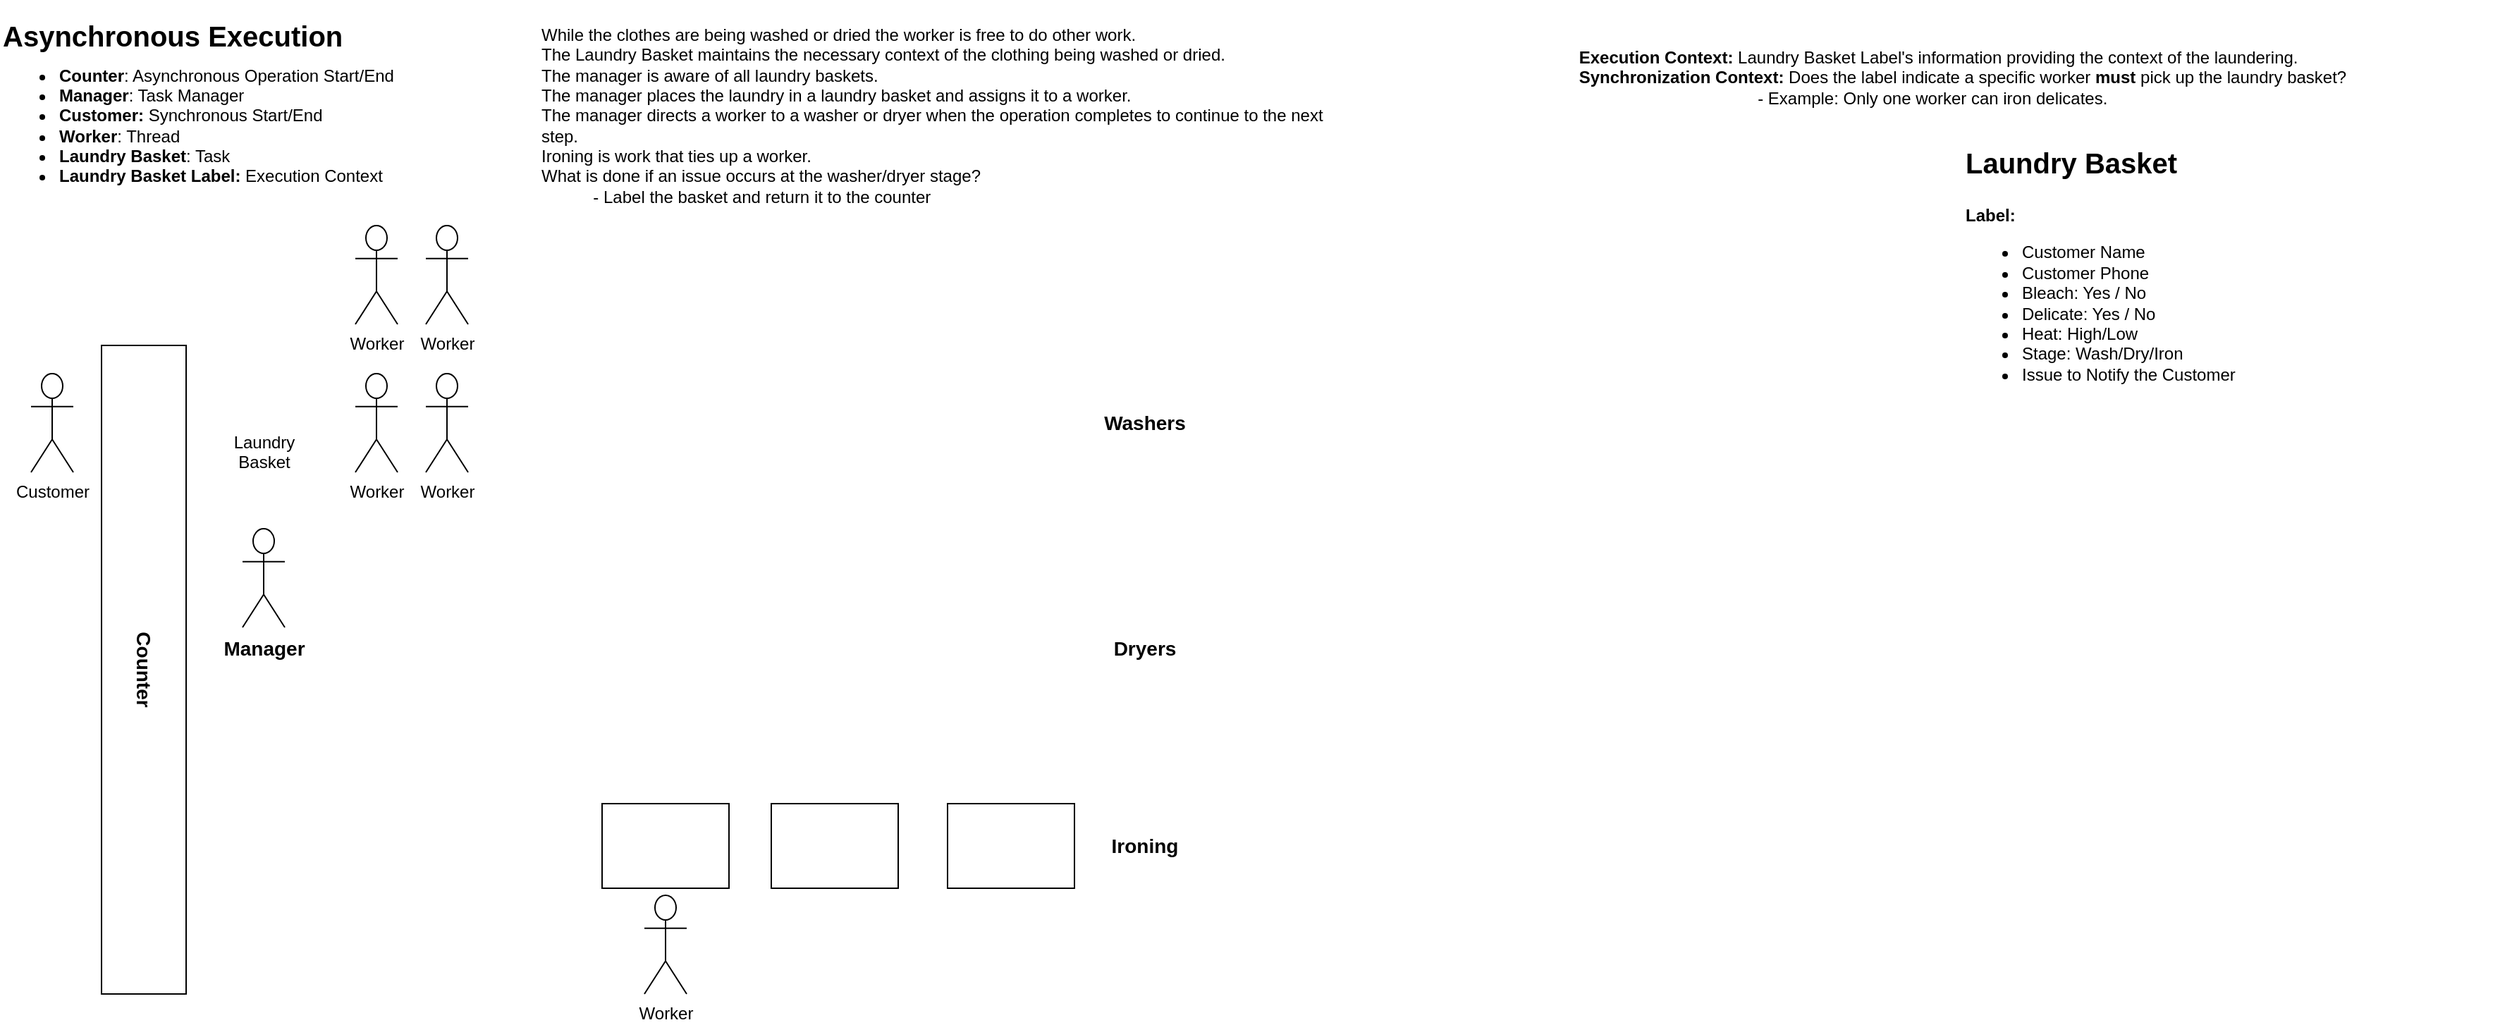 <mxfile version="21.0.8" type="github">
  <diagram name="Page-1" id="4bd5d27a-524c-7e24-5d5f-89a86ee4fca1">
    <mxGraphModel dx="1728" dy="930" grid="1" gridSize="10" guides="1" tooltips="1" connect="1" arrows="1" fold="1" page="1" pageScale="1" pageWidth="1100" pageHeight="850" background="none" math="0" shadow="0">
      <root>
        <mxCell id="0" />
        <mxCell id="1" parent="0" />
        <mxCell id="g7jsXfoqghb-dVBww1vz-15" value="" style="rounded=0;whiteSpace=wrap;html=1;" vertex="1" parent="1">
          <mxGeometry x="465" y="590" width="90" height="60" as="geometry" />
        </mxCell>
        <mxCell id="g7jsXfoqghb-dVBww1vz-1" value="" style="shape=image;html=1;verticalAlign=top;verticalLabelPosition=bottom;labelBackgroundColor=#ffffff;imageAspect=0;aspect=fixed;image=https://cdn4.iconfinder.com/data/icons/laundry-time/100/Washing_machine-128.png" vertex="1" parent="1">
          <mxGeometry x="460" y="270" width="100" height="100" as="geometry" />
        </mxCell>
        <mxCell id="g7jsXfoqghb-dVBww1vz-2" value="" style="shape=image;html=1;verticalAlign=top;verticalLabelPosition=bottom;labelBackgroundColor=#ffffff;imageAspect=0;aspect=fixed;image=https://cdn4.iconfinder.com/data/icons/laundry-time/100/Washing_machine-128.png" vertex="1" parent="1">
          <mxGeometry x="580" y="270" width="100" height="100" as="geometry" />
        </mxCell>
        <mxCell id="g7jsXfoqghb-dVBww1vz-3" value="" style="shape=image;html=1;verticalAlign=top;verticalLabelPosition=bottom;labelBackgroundColor=#ffffff;imageAspect=0;aspect=fixed;image=https://cdn4.iconfinder.com/data/icons/laundry-time/100/Washing_machine-128.png" vertex="1" parent="1">
          <mxGeometry x="700" y="270" width="100" height="100" as="geometry" />
        </mxCell>
        <mxCell id="g7jsXfoqghb-dVBww1vz-4" value="" style="shape=image;html=1;verticalAlign=top;verticalLabelPosition=bottom;labelBackgroundColor=#ffffff;imageAspect=0;aspect=fixed;image=https://cdn4.iconfinder.com/data/icons/laundry-time/100/Washing_machine-128.png" vertex="1" parent="1">
          <mxGeometry x="460" y="430" width="100" height="100" as="geometry" />
        </mxCell>
        <mxCell id="g7jsXfoqghb-dVBww1vz-5" value="" style="shape=image;html=1;verticalAlign=top;verticalLabelPosition=bottom;labelBackgroundColor=#ffffff;imageAspect=0;aspect=fixed;image=https://cdn4.iconfinder.com/data/icons/laundry-time/100/Washing_machine-128.png" vertex="1" parent="1">
          <mxGeometry x="580" y="430" width="100" height="100" as="geometry" />
        </mxCell>
        <mxCell id="g7jsXfoqghb-dVBww1vz-6" value="" style="shape=image;html=1;verticalAlign=top;verticalLabelPosition=bottom;labelBackgroundColor=#ffffff;imageAspect=0;aspect=fixed;image=https://cdn4.iconfinder.com/data/icons/laundry-time/100/Washing_machine-128.png" vertex="1" parent="1">
          <mxGeometry x="700" y="430" width="100" height="100" as="geometry" />
        </mxCell>
        <mxCell id="g7jsXfoqghb-dVBww1vz-7" value="" style="shape=image;html=1;verticalAlign=top;verticalLabelPosition=bottom;labelBackgroundColor=#ffffff;imageAspect=0;aspect=fixed;image=https://cdn4.iconfinder.com/data/icons/laundry-time/100/clothes_basket-128.png" vertex="1" parent="1">
          <mxGeometry x="445" y="675" width="50" height="50" as="geometry" />
        </mxCell>
        <mxCell id="g7jsXfoqghb-dVBww1vz-8" value="Worker" style="shape=umlActor;verticalLabelPosition=bottom;verticalAlign=top;html=1;outlineConnect=0;" vertex="1" parent="1">
          <mxGeometry x="495" y="655" width="30" height="70" as="geometry" />
        </mxCell>
        <mxCell id="g7jsXfoqghb-dVBww1vz-9" value="" style="shape=image;html=1;verticalAlign=top;verticalLabelPosition=bottom;labelBackgroundColor=#ffffff;imageAspect=0;aspect=fixed;image=https://cdn2.iconfinder.com/data/icons/home-sweet-home-4/320/iron_smoother-128.png" vertex="1" parent="1">
          <mxGeometry x="480" y="590" width="60" height="60" as="geometry" />
        </mxCell>
        <mxCell id="g7jsXfoqghb-dVBww1vz-12" value="&lt;font style=&quot;font-size: 14px;&quot;&gt;Washers&lt;/font&gt;" style="text;strokeColor=none;align=center;fillColor=none;html=1;verticalAlign=middle;whiteSpace=wrap;rounded=0;fontSize=12;fontStyle=1" vertex="1" parent="1">
          <mxGeometry x="820" y="305" width="60" height="30" as="geometry" />
        </mxCell>
        <mxCell id="g7jsXfoqghb-dVBww1vz-13" value="&lt;font style=&quot;font-size: 14px;&quot;&gt;Dryers&lt;/font&gt;" style="text;strokeColor=none;align=center;fillColor=none;html=1;verticalAlign=middle;whiteSpace=wrap;rounded=0;fontSize=12;fontStyle=1" vertex="1" parent="1">
          <mxGeometry x="820" y="465" width="60" height="30" as="geometry" />
        </mxCell>
        <mxCell id="g7jsXfoqghb-dVBww1vz-14" value="&lt;font style=&quot;font-size: 14px;&quot;&gt;Ironing&lt;/font&gt;" style="text;strokeColor=none;align=center;fillColor=none;html=1;verticalAlign=middle;whiteSpace=wrap;rounded=0;fontSize=12;fontStyle=1" vertex="1" parent="1">
          <mxGeometry x="820" y="605" width="60" height="30" as="geometry" />
        </mxCell>
        <mxCell id="g7jsXfoqghb-dVBww1vz-16" value="" style="rounded=0;whiteSpace=wrap;html=1;" vertex="1" parent="1">
          <mxGeometry x="585" y="590" width="90" height="60" as="geometry" />
        </mxCell>
        <mxCell id="g7jsXfoqghb-dVBww1vz-17" value="" style="shape=image;html=1;verticalAlign=top;verticalLabelPosition=bottom;labelBackgroundColor=#ffffff;imageAspect=0;aspect=fixed;image=https://cdn2.iconfinder.com/data/icons/home-sweet-home-4/320/iron_smoother-128.png" vertex="1" parent="1">
          <mxGeometry x="600" y="590" width="60" height="60" as="geometry" />
        </mxCell>
        <mxCell id="g7jsXfoqghb-dVBww1vz-18" value="" style="rounded=0;whiteSpace=wrap;html=1;" vertex="1" parent="1">
          <mxGeometry x="710" y="590" width="90" height="60" as="geometry" />
        </mxCell>
        <mxCell id="g7jsXfoqghb-dVBww1vz-19" value="" style="shape=image;html=1;verticalAlign=top;verticalLabelPosition=bottom;labelBackgroundColor=#ffffff;imageAspect=0;aspect=fixed;image=https://cdn2.iconfinder.com/data/icons/home-sweet-home-4/320/iron_smoother-128.png" vertex="1" parent="1">
          <mxGeometry x="725" y="590" width="60" height="60" as="geometry" />
        </mxCell>
        <mxCell id="g7jsXfoqghb-dVBww1vz-20" value="Counter" style="rounded=0;whiteSpace=wrap;html=1;rotation=90;fontStyle=1;fontSize=14;" vertex="1" parent="1">
          <mxGeometry x="-90" y="465" width="460" height="60" as="geometry" />
        </mxCell>
        <mxCell id="g7jsXfoqghb-dVBww1vz-23" value="Manager" style="shape=umlActor;verticalLabelPosition=bottom;verticalAlign=top;html=1;outlineConnect=0;fontStyle=1;fontSize=14;" vertex="1" parent="1">
          <mxGeometry x="210" y="395" width="30" height="70" as="geometry" />
        </mxCell>
        <mxCell id="g7jsXfoqghb-dVBww1vz-26" value="Customer" style="shape=umlActor;verticalLabelPosition=bottom;verticalAlign=top;html=1;outlineConnect=0;" vertex="1" parent="1">
          <mxGeometry x="60" y="285" width="30" height="70" as="geometry" />
        </mxCell>
        <mxCell id="g7jsXfoqghb-dVBww1vz-28" value="" style="shape=image;html=1;verticalAlign=top;verticalLabelPosition=bottom;labelBackgroundColor=#ffffff;imageAspect=0;aspect=fixed;image=https://cdn4.iconfinder.com/data/icons/sports-outline-24-px/24/shirt_sport_trickot_tshirt_clothes-128.png" vertex="1" parent="1">
          <mxGeometry x="125" y="290" width="30" height="30" as="geometry" />
        </mxCell>
        <mxCell id="g7jsXfoqghb-dVBww1vz-29" value="" style="shape=image;html=1;verticalAlign=top;verticalLabelPosition=bottom;labelBackgroundColor=#ffffff;imageAspect=0;aspect=fixed;image=https://cdn4.iconfinder.com/data/icons/laundry-time/100/clothes_basket-128.png" vertex="1" parent="1">
          <mxGeometry x="200" y="240" width="50" height="50" as="geometry" />
        </mxCell>
        <mxCell id="g7jsXfoqghb-dVBww1vz-30" value="" style="shape=image;html=1;verticalAlign=top;verticalLabelPosition=bottom;labelBackgroundColor=#ffffff;imageAspect=0;aspect=fixed;image=https://cdn4.iconfinder.com/data/icons/laundry-time/100/clothes_basket-128.png" vertex="1" parent="1">
          <mxGeometry x="200" y="220" width="50" height="50" as="geometry" />
        </mxCell>
        <mxCell id="g7jsXfoqghb-dVBww1vz-31" value="" style="shape=image;html=1;verticalAlign=top;verticalLabelPosition=bottom;labelBackgroundColor=#ffffff;imageAspect=0;aspect=fixed;image=https://cdn4.iconfinder.com/data/icons/laundry-time/100/clothes_basket-128.png" vertex="1" parent="1">
          <mxGeometry x="200" y="230" width="50" height="50" as="geometry" />
        </mxCell>
        <mxCell id="g7jsXfoqghb-dVBww1vz-33" value="Laundry&lt;br&gt;Basket" style="shape=image;html=1;verticalAlign=top;verticalLabelPosition=bottom;labelBackgroundColor=#ffffff;imageAspect=0;aspect=fixed;image=https://cdn4.iconfinder.com/data/icons/laundry-time/100/clothes_basket-128.png" vertex="1" parent="1">
          <mxGeometry x="200" y="270" width="50" height="50" as="geometry" />
        </mxCell>
        <mxCell id="g7jsXfoqghb-dVBww1vz-34" value="" style="shape=image;html=1;verticalAlign=top;verticalLabelPosition=bottom;labelBackgroundColor=#ffffff;imageAspect=0;aspect=fixed;image=https://cdn4.iconfinder.com/data/icons/laundry-time/100/clothes_basket-128.png" vertex="1" parent="1">
          <mxGeometry x="200" y="250" width="50" height="50" as="geometry" />
        </mxCell>
        <mxCell id="g7jsXfoqghb-dVBww1vz-35" value="" style="shape=image;html=1;verticalAlign=top;verticalLabelPosition=bottom;labelBackgroundColor=#ffffff;imageAspect=0;aspect=fixed;image=https://cdn4.iconfinder.com/data/icons/laundry-time/100/clothes_basket-128.png" vertex="1" parent="1">
          <mxGeometry x="200" y="260" width="50" height="50" as="geometry" />
        </mxCell>
        <mxCell id="g7jsXfoqghb-dVBww1vz-36" value="Worker" style="shape=umlActor;verticalLabelPosition=bottom;verticalAlign=top;html=1;outlineConnect=0;" vertex="1" parent="1">
          <mxGeometry x="290" y="180" width="30" height="70" as="geometry" />
        </mxCell>
        <mxCell id="g7jsXfoqghb-dVBww1vz-37" value="Worker" style="shape=umlActor;verticalLabelPosition=bottom;verticalAlign=top;html=1;outlineConnect=0;" vertex="1" parent="1">
          <mxGeometry x="340" y="180" width="30" height="70" as="geometry" />
        </mxCell>
        <mxCell id="g7jsXfoqghb-dVBww1vz-38" value="Worker" style="shape=umlActor;verticalLabelPosition=bottom;verticalAlign=top;html=1;outlineConnect=0;" vertex="1" parent="1">
          <mxGeometry x="290" y="285" width="30" height="70" as="geometry" />
        </mxCell>
        <mxCell id="g7jsXfoqghb-dVBww1vz-39" value="Worker" style="shape=umlActor;verticalLabelPosition=bottom;verticalAlign=top;html=1;outlineConnect=0;" vertex="1" parent="1">
          <mxGeometry x="340" y="285" width="30" height="70" as="geometry" />
        </mxCell>
        <mxCell id="g7jsXfoqghb-dVBww1vz-40" value="" style="shape=image;html=1;verticalAlign=top;verticalLabelPosition=bottom;labelBackgroundColor=#ffffff;imageAspect=0;aspect=fixed;image=https://cdn1.iconfinder.com/data/icons/iconoir-vol-3/24/pants-128.png" vertex="1" parent="1">
          <mxGeometry x="125" y="320" width="30" height="30" as="geometry" />
        </mxCell>
        <mxCell id="g7jsXfoqghb-dVBww1vz-41" value="" style="shape=image;html=1;verticalAlign=top;verticalLabelPosition=bottom;labelBackgroundColor=#ffffff;imageAspect=0;aspect=fixed;image=https://cdn4.iconfinder.com/data/icons/laundry-time/100/clothes_basket-128.png" vertex="1" parent="1">
          <mxGeometry x="485" y="390" width="50" height="50" as="geometry" />
        </mxCell>
        <mxCell id="g7jsXfoqghb-dVBww1vz-42" value="" style="shape=image;html=1;verticalAlign=top;verticalLabelPosition=bottom;labelBackgroundColor=#ffffff;imageAspect=0;aspect=fixed;image=https://cdn4.iconfinder.com/data/icons/laundry-time/100/clothes_basket-128.png" vertex="1" parent="1">
          <mxGeometry x="725" y="230" width="50" height="50" as="geometry" />
        </mxCell>
        <mxCell id="g7jsXfoqghb-dVBww1vz-43" value="" style="shape=image;html=1;verticalAlign=top;verticalLabelPosition=bottom;labelBackgroundColor=#ffffff;imageAspect=0;aspect=fixed;image=https://cdn4.iconfinder.com/data/icons/sports-outline-24-px/24/shirt_sport_trickot_tshirt_clothes-128.png" vertex="1" parent="1">
          <mxGeometry x="735" y="310" width="30" height="30" as="geometry" />
        </mxCell>
        <mxCell id="g7jsXfoqghb-dVBww1vz-44" value="" style="shape=image;html=1;verticalAlign=top;verticalLabelPosition=bottom;labelBackgroundColor=#ffffff;imageAspect=0;aspect=fixed;image=https://cdn4.iconfinder.com/data/icons/sports-outline-24-px/24/shirt_sport_trickot_tshirt_clothes-128.png" vertex="1" parent="1">
          <mxGeometry x="495" y="470" width="30" height="30" as="geometry" />
        </mxCell>
        <mxCell id="g7jsXfoqghb-dVBww1vz-45" value="" style="shape=image;html=1;verticalAlign=top;verticalLabelPosition=bottom;labelBackgroundColor=#ffffff;imageAspect=0;aspect=fixed;image=https://cdn4.iconfinder.com/data/icons/laundry-time/100/clothes_basket-128.png" vertex="1" parent="1">
          <mxGeometry x="1140" y="110" width="240" height="240" as="geometry" />
        </mxCell>
        <mxCell id="g7jsXfoqghb-dVBww1vz-46" value="Laundry Basket" style="text;strokeColor=none;align=left;fillColor=none;html=1;verticalAlign=middle;whiteSpace=wrap;rounded=0;fontStyle=1;fontSize=20;" vertex="1" parent="1">
          <mxGeometry x="1430" y="120" width="270" height="30" as="geometry" />
        </mxCell>
        <mxCell id="g7jsXfoqghb-dVBww1vz-47" value="&lt;b&gt;Label:&lt;/b&gt;&lt;br&gt;&lt;ul&gt;&lt;li&gt;Customer Name&lt;/li&gt;&lt;li&gt;Customer Phone&lt;/li&gt;&lt;li&gt;Bleach: Yes / No&lt;/li&gt;&lt;li&gt;Delicate: Yes / No&lt;/li&gt;&lt;li&gt;Heat: High/Low&lt;/li&gt;&lt;li&gt;Stage: Wash/Dry/Iron&lt;/li&gt;&lt;li&gt;Issue to Notify the Customer&lt;/li&gt;&lt;/ul&gt;" style="text;strokeColor=none;align=left;fillColor=none;html=1;verticalAlign=middle;whiteSpace=wrap;rounded=0;horizontal=1;" vertex="1" parent="1">
          <mxGeometry x="1430" y="180" width="380" height="110" as="geometry" />
        </mxCell>
        <mxCell id="g7jsXfoqghb-dVBww1vz-48" value="&lt;br&gt;&lt;ul&gt;&lt;li&gt;&lt;b&gt;Counter&lt;/b&gt;: Asynchronous Operation Start/End&lt;/li&gt;&lt;li&gt;&lt;b&gt;Manager&lt;/b&gt;: Task Manager&lt;/li&gt;&lt;li&gt;&lt;b style=&quot;background-color: initial;&quot;&gt;Customer: &lt;/b&gt;&lt;span style=&quot;background-color: initial;&quot;&gt;Synchronous Start/End&lt;/span&gt;&lt;/li&gt;&lt;li&gt;&lt;b style=&quot;background-color: initial;&quot;&gt;Worker&lt;/b&gt;&lt;span style=&quot;background-color: initial;&quot;&gt;: Thread&lt;/span&gt;&lt;br&gt;&lt;/li&gt;&lt;li&gt;&lt;b&gt;Laundry Basket&lt;/b&gt;: Task&lt;/li&gt;&lt;li&gt;&lt;b&gt;Laundry Basket Label:&lt;/b&gt; Execution Context&lt;/li&gt;&lt;/ul&gt;" style="text;strokeColor=none;align=left;fillColor=none;html=1;verticalAlign=middle;whiteSpace=wrap;rounded=0;" vertex="1" parent="1">
          <mxGeometry x="38" y="43" width="340" height="117" as="geometry" />
        </mxCell>
        <mxCell id="g7jsXfoqghb-dVBww1vz-49" value="Asynchronous Execution" style="text;strokeColor=none;align=left;fillColor=none;html=1;verticalAlign=middle;whiteSpace=wrap;rounded=0;fontStyle=1;fontSize=20;" vertex="1" parent="1">
          <mxGeometry x="38" y="30" width="440" height="30" as="geometry" />
        </mxCell>
        <mxCell id="g7jsXfoqghb-dVBww1vz-50" value="&lt;div style=&quot;&quot;&gt;&lt;span style=&quot;background-color: initial;&quot;&gt;While the clothes are being washed or dried the worker is free to do other work.&lt;/span&gt;&lt;/div&gt;The Laundry Basket maintains the necessary context of the clothing being washed or dried.&lt;br&gt;The manager is aware of all laundry baskets.&lt;br&gt;The manager places the laundry in a laundry basket and assigns it to a worker.&lt;br&gt;The manager directs a worker to a washer or dryer when the operation completes to continue to the next step.&lt;br&gt;Ironing is work that ties up a worker.&lt;br&gt;What is done if an issue occurs at the washer/dryer stage?&lt;br&gt;&amp;nbsp; &amp;nbsp; &amp;nbsp; &amp;nbsp; &amp;nbsp; &amp;nbsp;- Label the basket and return it to the counter" style="text;strokeColor=none;align=left;fillColor=none;html=1;verticalAlign=middle;whiteSpace=wrap;rounded=0;" vertex="1" parent="1">
          <mxGeometry x="420" y="39" width="560" height="125" as="geometry" />
        </mxCell>
        <mxCell id="g7jsXfoqghb-dVBww1vz-51" value="&lt;div style=&quot;text-align: left;&quot;&gt;&lt;span style=&quot;background-color: initial;&quot;&gt;&lt;b&gt;Execution Context:&lt;/b&gt; Laundry Basket Label&#39;s information providing the context of the laundering.&lt;/span&gt;&lt;/div&gt;&lt;div style=&quot;text-align: left;&quot;&gt;&lt;span style=&quot;background-color: initial;&quot;&gt;&lt;b&gt;Synchronization Context:&lt;/b&gt; Does the label indicate a specific worker &lt;b&gt;must &lt;/b&gt;pick up the laundry basket?&lt;/span&gt;&lt;/div&gt;&lt;div style=&quot;text-align: left;&quot;&gt;&lt;span style=&quot;background-color: initial;&quot;&gt;&amp;nbsp; &amp;nbsp; &amp;nbsp; &amp;nbsp; &amp;nbsp; &amp;nbsp; &amp;nbsp; &amp;nbsp; &amp;nbsp; &amp;nbsp; &amp;nbsp; &amp;nbsp; &amp;nbsp; &amp;nbsp; &amp;nbsp; &amp;nbsp; &amp;nbsp; &amp;nbsp; &amp;nbsp; - Example: Only one worker can iron delicates.&lt;/span&gt;&lt;/div&gt;" style="text;strokeColor=none;align=center;fillColor=none;html=1;verticalAlign=middle;whiteSpace=wrap;rounded=0;" vertex="1" parent="1">
          <mxGeometry x="1150" y="20" width="560" height="110" as="geometry" />
        </mxCell>
      </root>
    </mxGraphModel>
  </diagram>
</mxfile>
